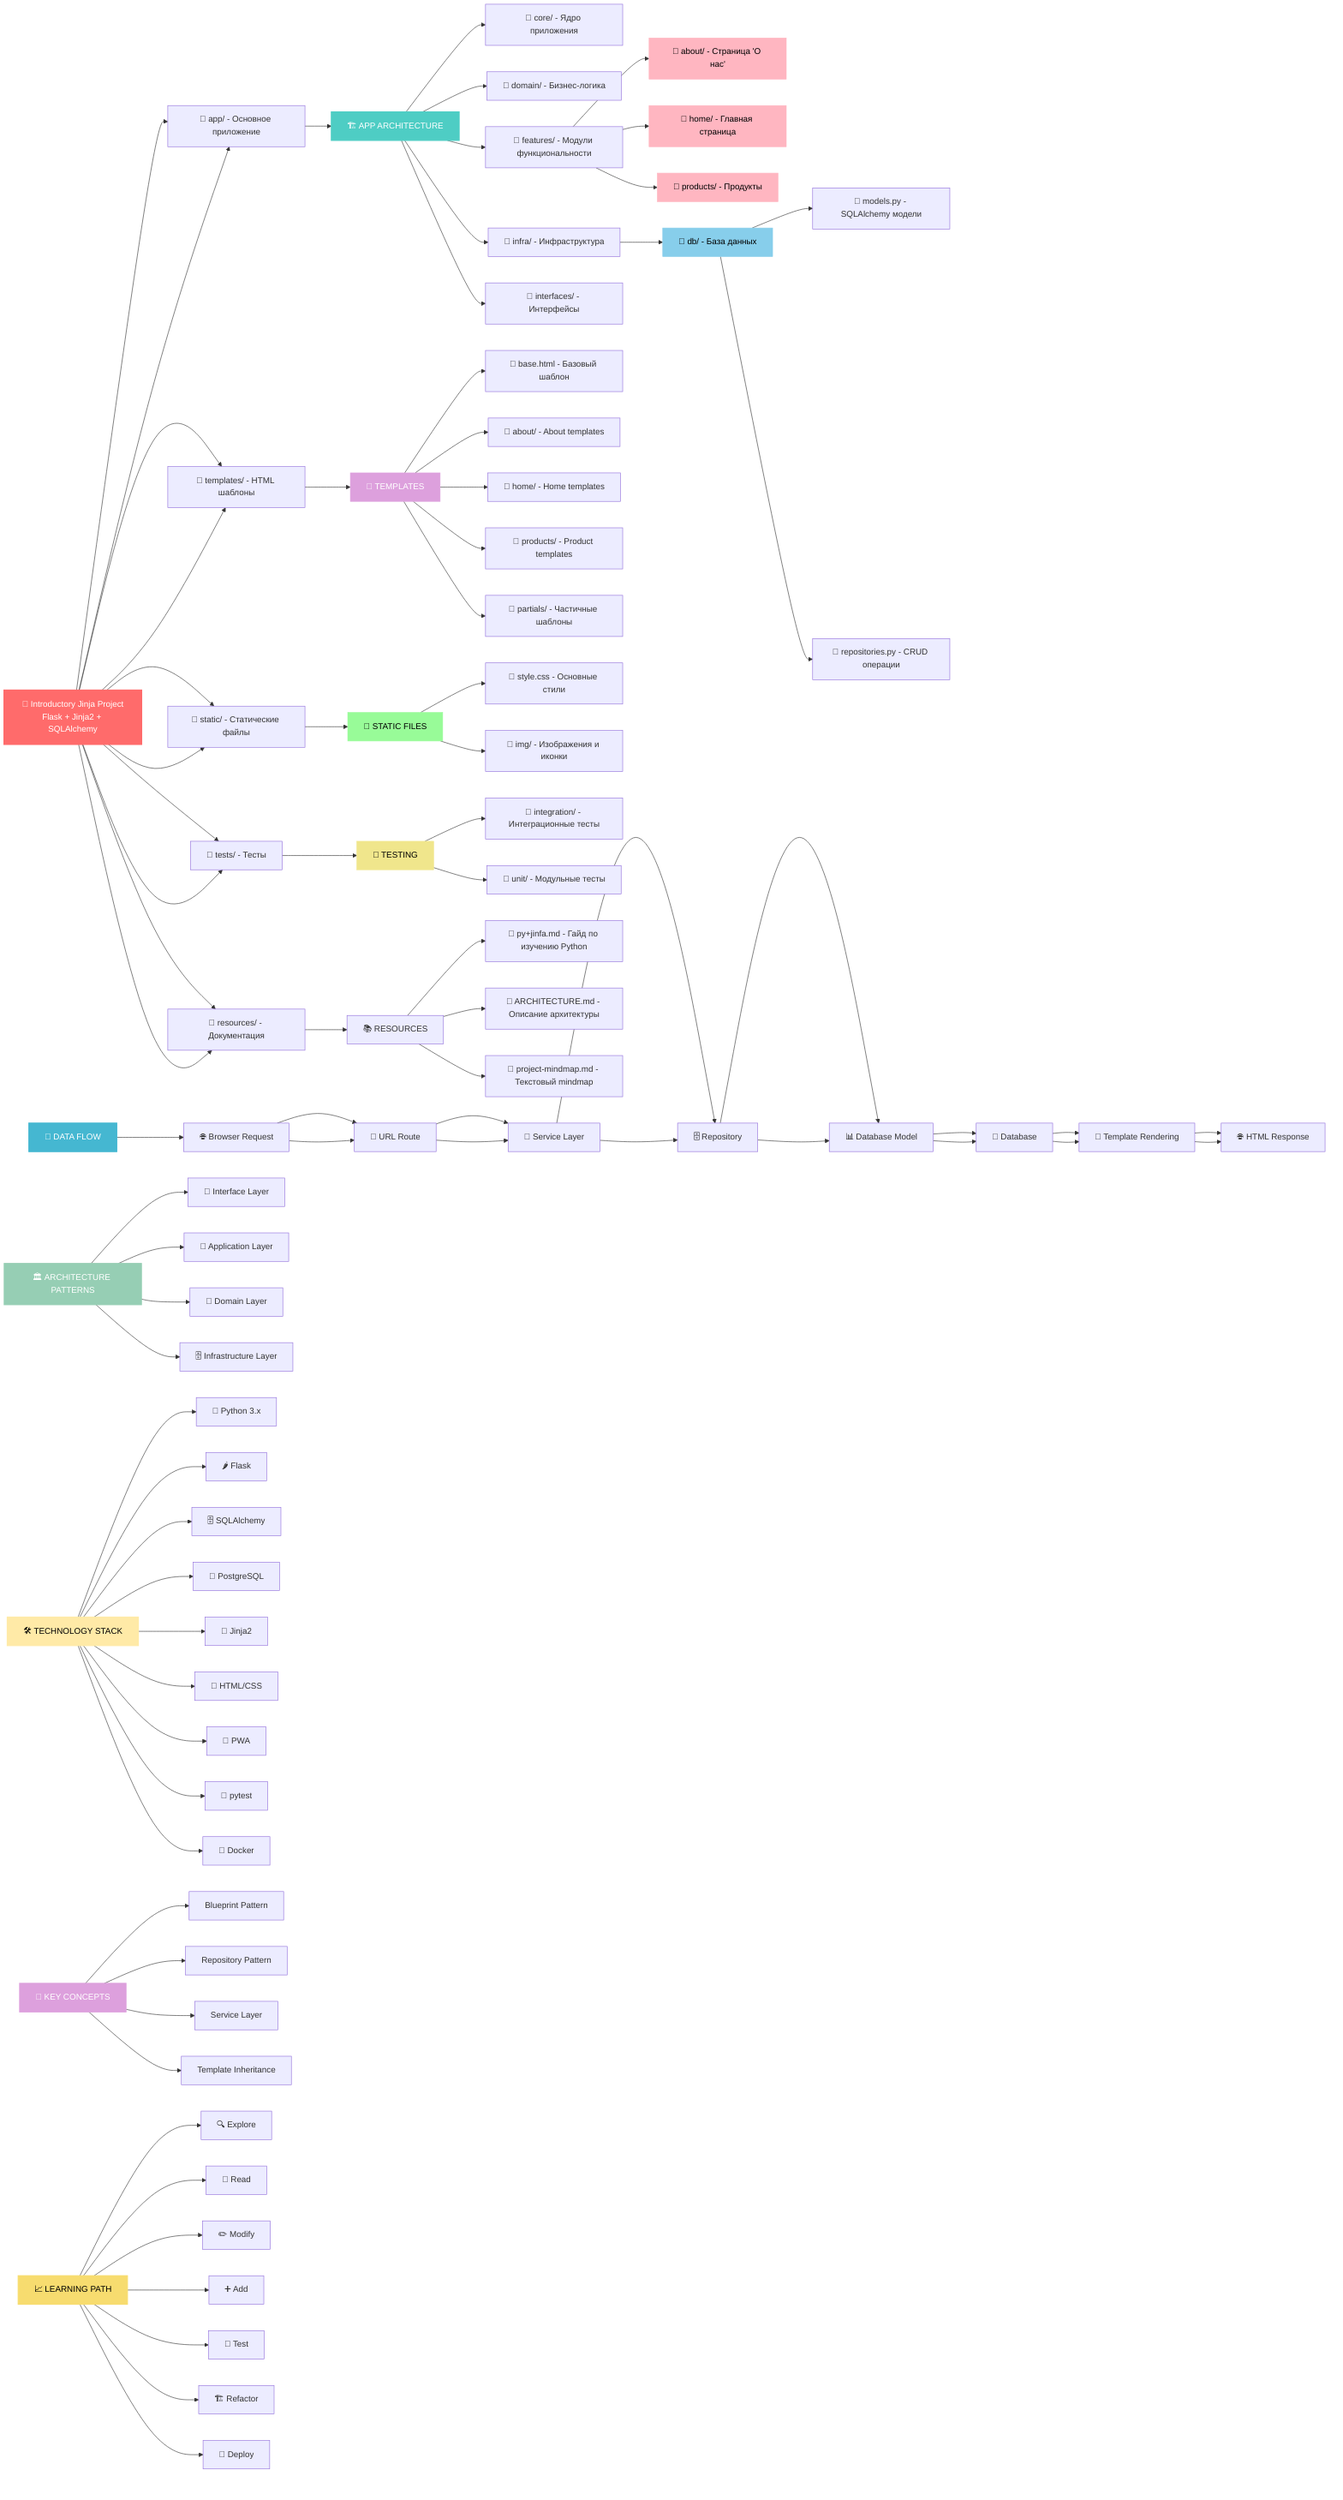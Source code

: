flowchart LR
    %% Main Project Structure
    A["📁 Introductory Jinja Project<br/>Flask + Jinja2 + SQLAlchemy"]

    %% Core Structure - Compact Layout
    A --> B["📂 app/ - Основное приложение"]
    A --> C["📂 static/ - Статические файлы"]
    A --> D["📂 templates/ - HTML шаблоны"]
    A --> E["📂 tests/ - Тесты"]
    A --> F["📂 resources/ - Документация"]

    %% App Architecture - Grouped
    B --> I["🏗️ APP ARCHITECTURE"]

    %% Core & Domain - Side by Side
    I --> J["📂 core/ - Ядро приложения"]
    I --> K["📂 domain/ - Бизнес-логика"]

    %% Features - Compact
    I --> L["📂 features/ - Модули функциональности"]
    L --> M["📂 about/ - Страница 'О нас'"]
    L --> N["📂 home/ - Главная страница"]
    L --> O["📂 products/ - Продукты"]

    %% Infrastructure & Interfaces - Side by Side
    I --> P["📂 infra/ - Инфраструктура"]
    I --> R["📂 interfaces/ - Интерфейсы"]

    %% Database - Compact
    P --> Q["📂 db/ - База данных"]
    Q --> Q1["📄 models.py - SQLAlchemy модели"]
    Q --> Q2["📄 repositories.py - CRUD операции"]

    %% Templates Structure - Compact
    D --> Y["🎨 TEMPLATES"]
    Y --> Y1["📄 base.html - Базовый шаблон"]
    Y --> Z["📂 about/ - About templates"]
    Y --> AA["📂 home/ - Home templates"]
    Y --> BB["📂 products/ - Product templates"]
    Y --> CC["📂 partials/ - Частичные шаблоны"]

    %% Static Files - Compact
    C --> DD["🎯 STATIC FILES"]
    DD --> DD1["📄 style.css - Основные стили"]
    DD --> EE["📂 img/ - Изображения и иконки"]

    %% Testing - Compact
    E --> FF["🧪 TESTING"]
    FF --> GG["📂 integration/ - Интеграционные тесты"]
    FF --> HH["📂 unit/ - Модульные тесты"]

    %% Resources - Compact
    F --> II["📚 RESOURCES"]
    II --> II1["📄 py+jinfa.md - Гайд по изучению Python"]
    II --> II2["📄 ARCHITECTURE.md - Описание архитектуры"]
    II --> II3["📄 project-mindmap.md - Текстовый mindmap"]

    %% Data Flow - Compact Horizontal
    JJ["🔄 DATA FLOW"]
    JJ --> JJ1["🌐 Browser Request"]
    JJ1 --> JJ2["📍 URL Route"]
    JJ2 --> JJ3["🔧 Service Layer"]
    JJ3 --> JJ4["🗄️ Repository"]
    JJ4 --> JJ5["📊 Database Model"]
    JJ5 --> JJ6["💾 Database"]
    JJ6 --> JJ7["🎨 Template Rendering"]
    JJ7 --> JJ8["🌐 HTML Response"]

    %% Architecture Patterns - Compact
    KK["🏛️ ARCHITECTURE PATTERNS"]
    KK --> KK1["🎨 Interface Layer"]
    KK --> KK2["🔧 Application Layer"]
    KK --> KK3["🏢 Domain Layer"]
    KK --> KK4["🗄️ Infrastructure Layer"]

    %% Technology Stack - Compact Grid
    LL["🛠️ TECHNOLOGY STACK"]
    LL --> LL1["🐍 Python 3.x"]
    LL --> LL2["🌶️ Flask"]
    LL --> LL3["🗄️ SQLAlchemy"]
    LL --> LL4["🐘 PostgreSQL"]
    LL --> LL5["🎨 Jinja2"]
    LL --> LL6["🎯 HTML/CSS"]
    LL --> LL7["📱 PWA"]
    LL --> LL8["🧪 pytest"]
    LL --> LL9["🐳 Docker"]

    %% Key Concepts - Compact
    MM["🎯 KEY CONCEPTS"]
    MM --> MM1["Blueprint Pattern"]
    MM --> MM2["Repository Pattern"]
    MM --> MM3["Service Layer"]
    MM --> MM4["Template Inheritance"]

    %% Learning Path - Compact
    OO["📈 LEARNING PATH"]
    OO --> OO1["🔍 Explore"]
    OO --> OO2["📖 Read"]
    OO --> OO3["✏️ Modify"]
    OO --> OO4["➕ Add"]
    OO --> OO5["🧪 Test"]
    OO --> OO6["🏗️ Refactor"]
    OO --> OO7["🚀 Deploy"]

    %% Main connections
    A --> B
    A --> C
    A --> D
    A --> E
    A --> F

    %% Data flow connections
    JJ1 --> JJ2 --> JJ3 --> JJ4 --> JJ5 --> JJ6
    JJ6 --> JJ7 --> JJ8

    %% Styling with better colors and contrast
    style A fill:#FF6B6B,stroke:#FF6B6B,color:#FFFFFF,stroke-width:3px
    style I fill:#4ECDC4,stroke:#4ECDC4,color:#FFFFFF,stroke-width:2px
    style JJ fill:#45B7D1,stroke:#45B7D1,color:#FFFFFF,stroke-width:2px
    style KK fill:#96CEB4,stroke:#96CEB4,color:#FFFFFF,stroke-width:2px
    style LL fill:#FFEAA7,stroke:#FFEAA7,color:#000000,stroke-width:2px
    style MM fill:#DDA0DD,stroke:#DDA0DD,color:#FFFFFF,stroke-width:2px
    style OO fill:#F7DC6F,stroke:#F7DC6F,color:#000000,stroke-width:2px

    %% Feature styling
    style M fill:#FFB6C1,stroke:#FFB6C1,color:#000000
    style N fill:#FFB6C1,stroke:#FFB6C1,color:#000000
    style O fill:#FFB6C1,stroke:#FFB6C1,color:#000000

    %% Database styling
    style Q fill:#87CEEB,stroke:#87CEEB,color:#000000

    %% Templates styling
    style Y fill:#DDA0DD,stroke:#DDA0DD,color:#FFFFFF

    %% Static styling
    style DD fill:#98FB98,stroke:#98FB98,color:#000000

    %% Testing styling
    style FF fill:#F0E68C,stroke:#F0E68C,color:#000000